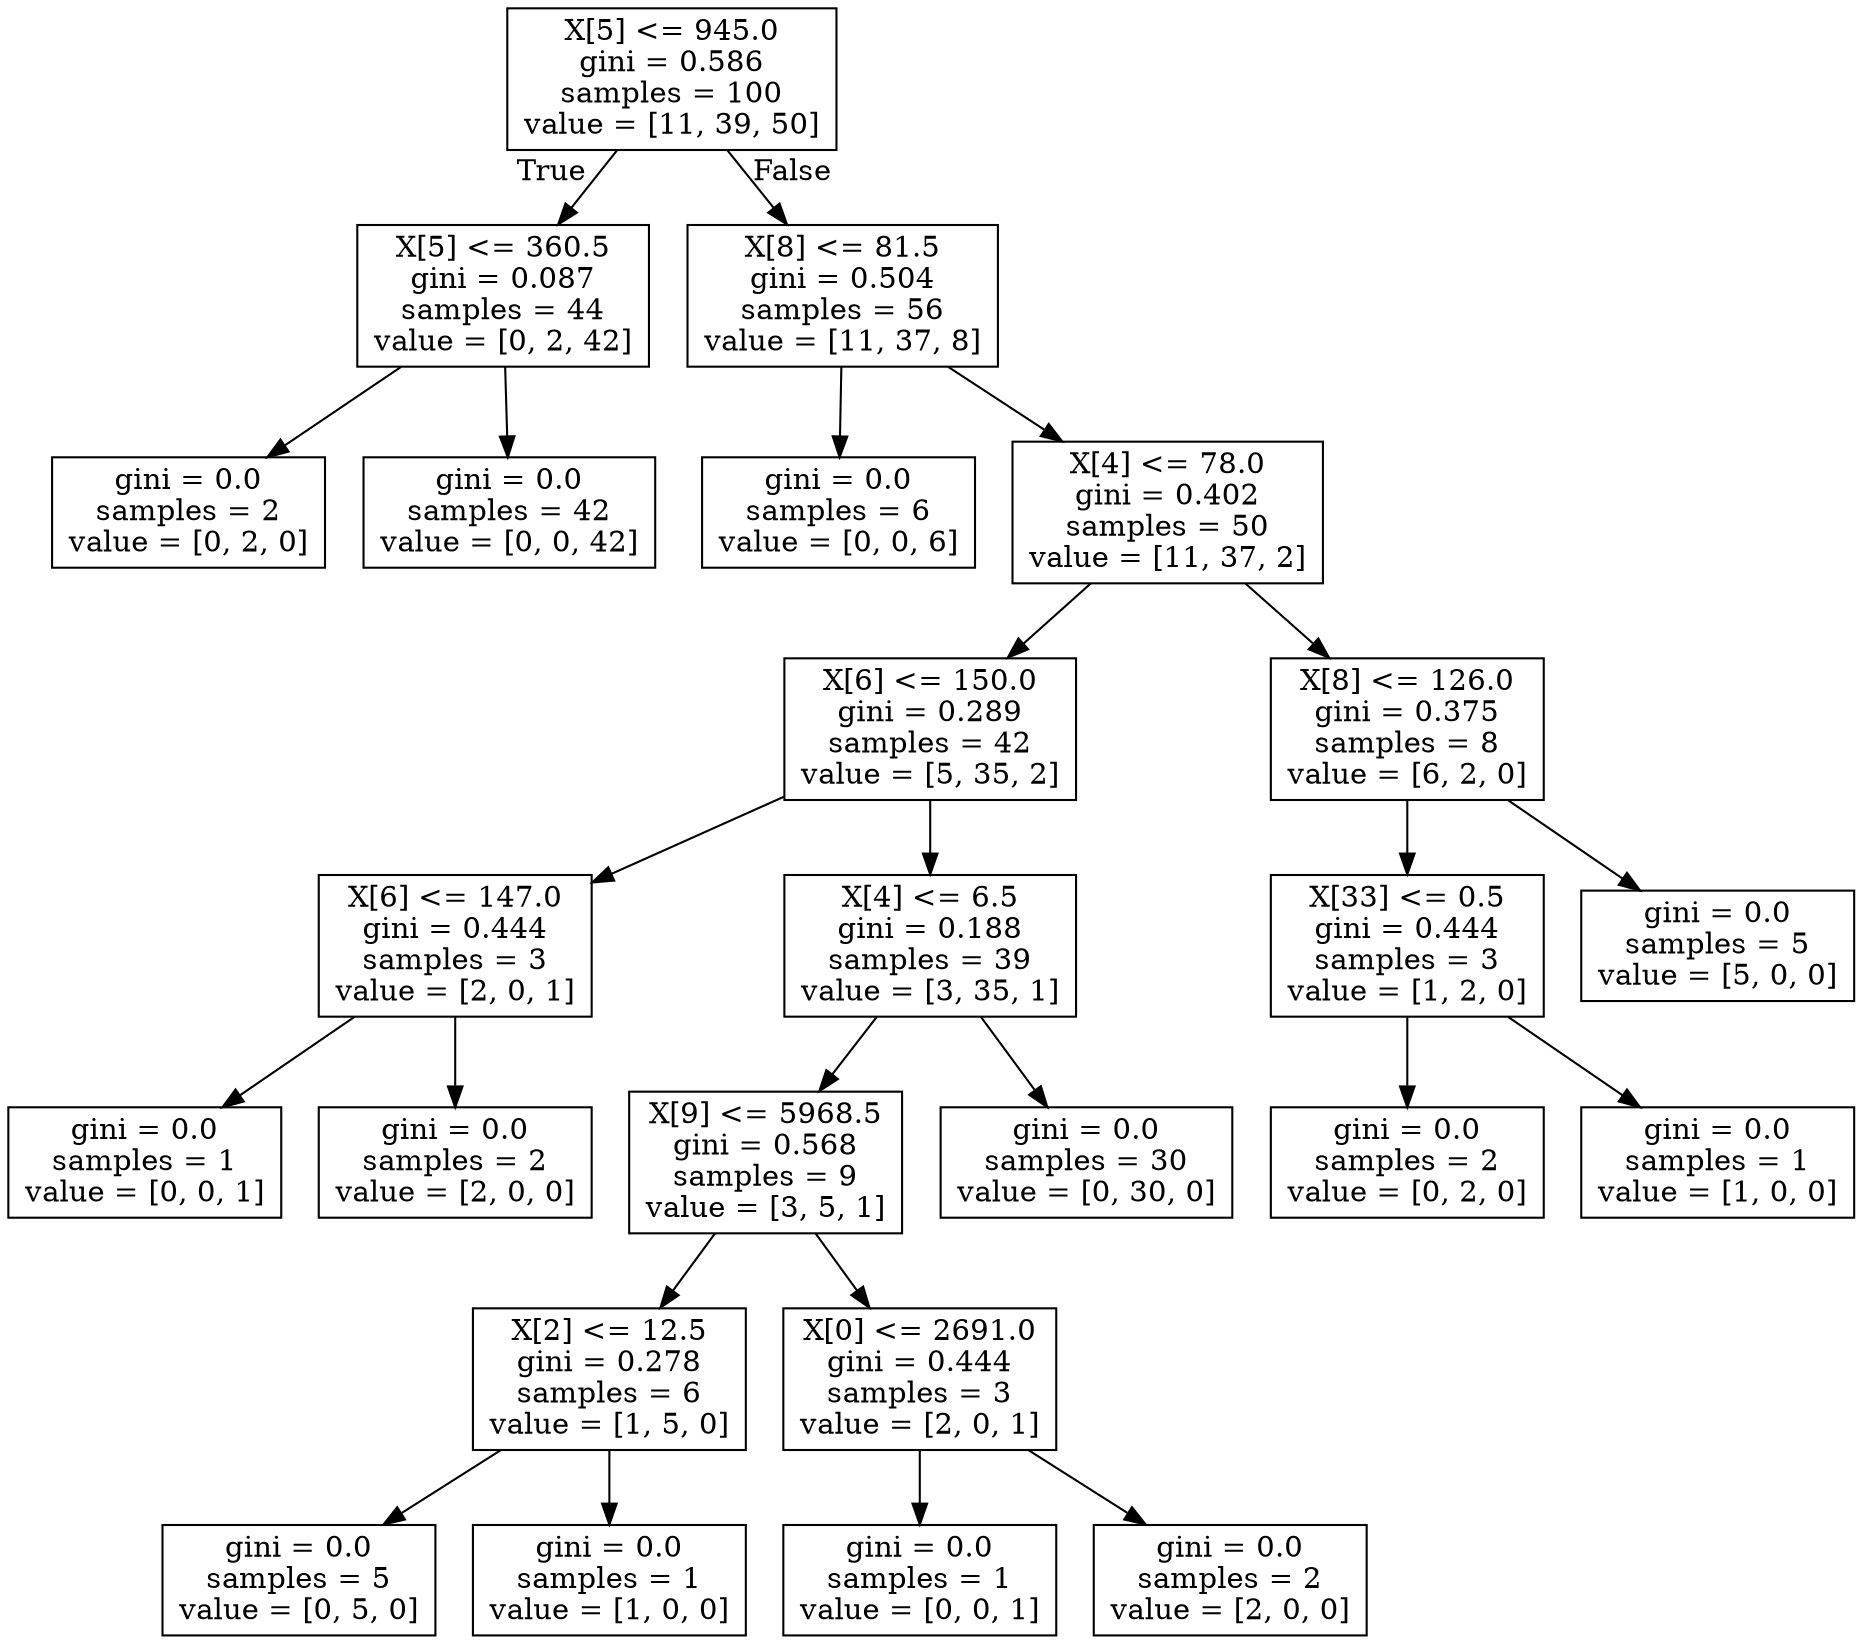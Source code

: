 digraph Tree {
node [shape=box] ;
0 [label="X[5] <= 945.0\ngini = 0.586\nsamples = 100\nvalue = [11, 39, 50]"] ;
1 [label="X[5] <= 360.5\ngini = 0.087\nsamples = 44\nvalue = [0, 2, 42]"] ;
0 -> 1 [labeldistance=2.5, labelangle=45, headlabel="True"] ;
2 [label="gini = 0.0\nsamples = 2\nvalue = [0, 2, 0]"] ;
1 -> 2 ;
3 [label="gini = 0.0\nsamples = 42\nvalue = [0, 0, 42]"] ;
1 -> 3 ;
4 [label="X[8] <= 81.5\ngini = 0.504\nsamples = 56\nvalue = [11, 37, 8]"] ;
0 -> 4 [labeldistance=2.5, labelangle=-45, headlabel="False"] ;
5 [label="gini = 0.0\nsamples = 6\nvalue = [0, 0, 6]"] ;
4 -> 5 ;
6 [label="X[4] <= 78.0\ngini = 0.402\nsamples = 50\nvalue = [11, 37, 2]"] ;
4 -> 6 ;
7 [label="X[6] <= 150.0\ngini = 0.289\nsamples = 42\nvalue = [5, 35, 2]"] ;
6 -> 7 ;
8 [label="X[6] <= 147.0\ngini = 0.444\nsamples = 3\nvalue = [2, 0, 1]"] ;
7 -> 8 ;
9 [label="gini = 0.0\nsamples = 1\nvalue = [0, 0, 1]"] ;
8 -> 9 ;
10 [label="gini = 0.0\nsamples = 2\nvalue = [2, 0, 0]"] ;
8 -> 10 ;
11 [label="X[4] <= 6.5\ngini = 0.188\nsamples = 39\nvalue = [3, 35, 1]"] ;
7 -> 11 ;
12 [label="X[9] <= 5968.5\ngini = 0.568\nsamples = 9\nvalue = [3, 5, 1]"] ;
11 -> 12 ;
13 [label="X[2] <= 12.5\ngini = 0.278\nsamples = 6\nvalue = [1, 5, 0]"] ;
12 -> 13 ;
14 [label="gini = 0.0\nsamples = 5\nvalue = [0, 5, 0]"] ;
13 -> 14 ;
15 [label="gini = 0.0\nsamples = 1\nvalue = [1, 0, 0]"] ;
13 -> 15 ;
16 [label="X[0] <= 2691.0\ngini = 0.444\nsamples = 3\nvalue = [2, 0, 1]"] ;
12 -> 16 ;
17 [label="gini = 0.0\nsamples = 1\nvalue = [0, 0, 1]"] ;
16 -> 17 ;
18 [label="gini = 0.0\nsamples = 2\nvalue = [2, 0, 0]"] ;
16 -> 18 ;
19 [label="gini = 0.0\nsamples = 30\nvalue = [0, 30, 0]"] ;
11 -> 19 ;
20 [label="X[8] <= 126.0\ngini = 0.375\nsamples = 8\nvalue = [6, 2, 0]"] ;
6 -> 20 ;
21 [label="X[33] <= 0.5\ngini = 0.444\nsamples = 3\nvalue = [1, 2, 0]"] ;
20 -> 21 ;
22 [label="gini = 0.0\nsamples = 2\nvalue = [0, 2, 0]"] ;
21 -> 22 ;
23 [label="gini = 0.0\nsamples = 1\nvalue = [1, 0, 0]"] ;
21 -> 23 ;
24 [label="gini = 0.0\nsamples = 5\nvalue = [5, 0, 0]"] ;
20 -> 24 ;
}